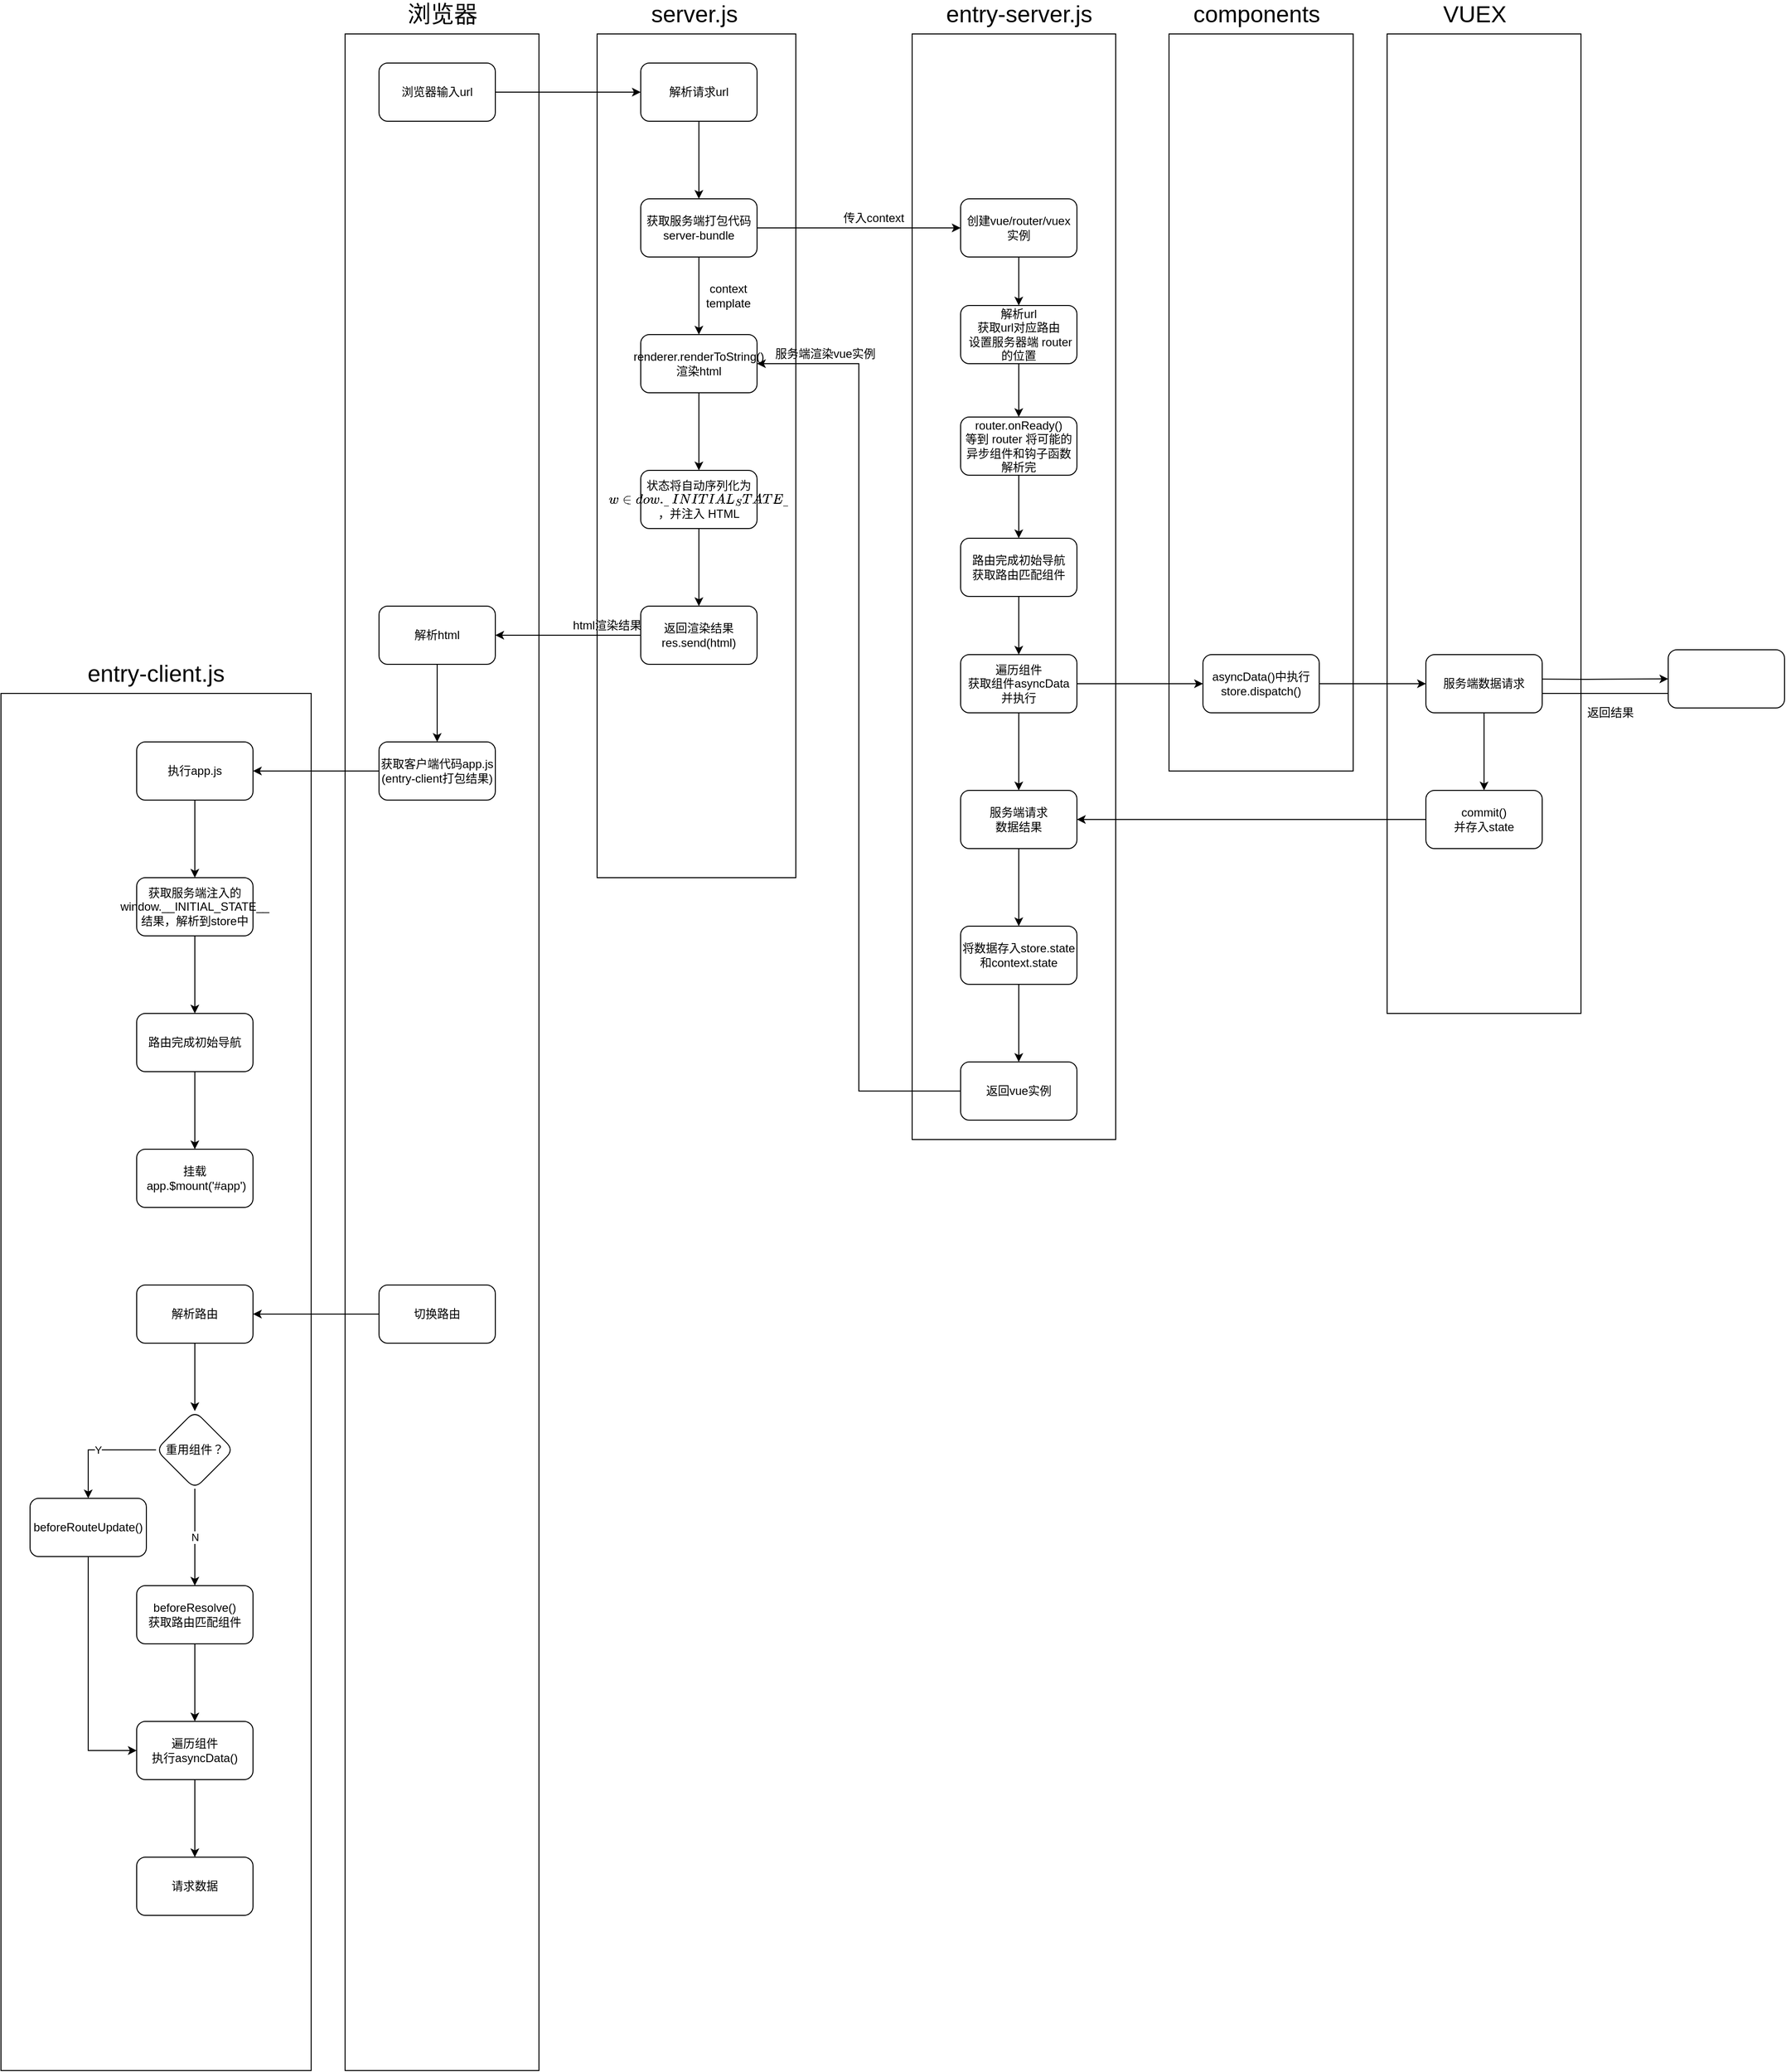 <mxfile version="13.6.2" type="device"><diagram id="dObbVEjf3rnSxcKxuv6A" name="第 1 页"><mxGraphModel dx="1769" dy="642" grid="1" gridSize="10" guides="1" tooltips="1" connect="1" arrows="1" fold="1" page="1" pageScale="1" pageWidth="827" pageHeight="1169" math="0" shadow="0"><root><mxCell id="0"/><mxCell id="1" parent="0"/><mxCell id="QKLitNku15EKo2jxiodu-17" value="" style="rounded=0;whiteSpace=wrap;html=1;" vertex="1" parent="1"><mxGeometry x="1280" y="100" width="200" height="1010" as="geometry"/></mxCell><mxCell id="QKLitNku15EKo2jxiodu-9" value="" style="rounded=0;whiteSpace=wrap;html=1;" vertex="1" parent="1"><mxGeometry x="1055" y="100" width="190" height="760" as="geometry"/></mxCell><mxCell id="uUIj-CcYteriPIbz5iNN-49" value="" style="rounded=0;whiteSpace=wrap;html=1;" parent="1" vertex="1"><mxGeometry x="-150" y="780" width="320" height="1420" as="geometry"/></mxCell><mxCell id="uUIj-CcYteriPIbz5iNN-41" value="" style="rounded=0;whiteSpace=wrap;html=1;" parent="1" vertex="1"><mxGeometry x="790" y="100" width="210" height="1140" as="geometry"/></mxCell><mxCell id="uUIj-CcYteriPIbz5iNN-39" value="" style="rounded=0;whiteSpace=wrap;html=1;" parent="1" vertex="1"><mxGeometry x="205" y="100" width="200" height="2100" as="geometry"/></mxCell><mxCell id="uUIj-CcYteriPIbz5iNN-11" value="" style="rounded=0;whiteSpace=wrap;html=1;" parent="1" vertex="1"><mxGeometry x="465" y="100" width="205" height="870" as="geometry"/></mxCell><mxCell id="uUIj-CcYteriPIbz5iNN-3" value="" style="edgeStyle=orthogonalEdgeStyle;rounded=0;orthogonalLoop=1;jettySize=auto;html=1;" parent="1" source="uUIj-CcYteriPIbz5iNN-1" target="uUIj-CcYteriPIbz5iNN-2" edge="1"><mxGeometry relative="1" as="geometry"/></mxCell><mxCell id="uUIj-CcYteriPIbz5iNN-1" value="浏览器输入url" style="rounded=1;whiteSpace=wrap;html=1;" parent="1" vertex="1"><mxGeometry x="240" y="130" width="120" height="60" as="geometry"/></mxCell><mxCell id="uUIj-CcYteriPIbz5iNN-5" value="" style="edgeStyle=orthogonalEdgeStyle;rounded=0;orthogonalLoop=1;jettySize=auto;html=1;" parent="1" source="uUIj-CcYteriPIbz5iNN-2" target="uUIj-CcYteriPIbz5iNN-4" edge="1"><mxGeometry relative="1" as="geometry"/></mxCell><mxCell id="uUIj-CcYteriPIbz5iNN-2" value="解析请求url" style="whiteSpace=wrap;html=1;rounded=1;" parent="1" vertex="1"><mxGeometry x="510" y="130" width="120" height="60" as="geometry"/></mxCell><mxCell id="uUIj-CcYteriPIbz5iNN-7" value="" style="edgeStyle=orthogonalEdgeStyle;rounded=0;orthogonalLoop=1;jettySize=auto;html=1;" parent="1" source="uUIj-CcYteriPIbz5iNN-4" target="QKLitNku15EKo2jxiodu-1" edge="1"><mxGeometry relative="1" as="geometry"/></mxCell><mxCell id="uUIj-CcYteriPIbz5iNN-26" style="edgeStyle=orthogonalEdgeStyle;rounded=0;orthogonalLoop=1;jettySize=auto;html=1;entryX=0.5;entryY=0;entryDx=0;entryDy=0;" parent="1" source="uUIj-CcYteriPIbz5iNN-4" target="uUIj-CcYteriPIbz5iNN-23" edge="1"><mxGeometry relative="1" as="geometry"/></mxCell><mxCell id="uUIj-CcYteriPIbz5iNN-4" value="获取服务端打包代码&lt;br&gt;server-bundle" style="whiteSpace=wrap;html=1;rounded=1;" parent="1" vertex="1"><mxGeometry x="510" y="270" width="120" height="60" as="geometry"/></mxCell><mxCell id="uUIj-CcYteriPIbz5iNN-10" value="" style="edgeStyle=orthogonalEdgeStyle;rounded=0;orthogonalLoop=1;jettySize=auto;html=1;" parent="1" source="uUIj-CcYteriPIbz5iNN-6" target="uUIj-CcYteriPIbz5iNN-9" edge="1"><mxGeometry relative="1" as="geometry"/></mxCell><mxCell id="uUIj-CcYteriPIbz5iNN-6" value="解析url&lt;br&gt;获取url对应路由&lt;br&gt;&amp;nbsp;设置服务器端 router 的位置" style="whiteSpace=wrap;html=1;rounded=1;" parent="1" vertex="1"><mxGeometry x="840" y="380" width="120" height="60" as="geometry"/></mxCell><mxCell id="uUIj-CcYteriPIbz5iNN-8" value="传入context" style="text;html=1;align=center;verticalAlign=middle;resizable=0;points=[];autosize=1;" parent="1" vertex="1"><mxGeometry x="710" y="280" width="80" height="20" as="geometry"/></mxCell><mxCell id="QKLitNku15EKo2jxiodu-4" value="" style="edgeStyle=orthogonalEdgeStyle;rounded=0;orthogonalLoop=1;jettySize=auto;html=1;" edge="1" parent="1" source="uUIj-CcYteriPIbz5iNN-9" target="QKLitNku15EKo2jxiodu-3"><mxGeometry relative="1" as="geometry"/></mxCell><mxCell id="uUIj-CcYteriPIbz5iNN-9" value="router.onReady()&lt;br&gt;等到 router 将可能的异步组件和钩子函数解析完" style="whiteSpace=wrap;html=1;rounded=1;" parent="1" vertex="1"><mxGeometry x="840" y="495" width="120" height="60" as="geometry"/></mxCell><mxCell id="uUIj-CcYteriPIbz5iNN-12" value="&lt;font style=&quot;font-size: 24px&quot;&gt;server.js&lt;/font&gt;" style="text;html=1;align=center;verticalAlign=middle;resizable=0;points=[];autosize=1;" parent="1" vertex="1"><mxGeometry x="510" y="70" width="110" height="20" as="geometry"/></mxCell><mxCell id="uUIj-CcYteriPIbz5iNN-16" value="" style="edgeStyle=orthogonalEdgeStyle;rounded=0;orthogonalLoop=1;jettySize=auto;html=1;" parent="1" source="uUIj-CcYteriPIbz5iNN-13" target="uUIj-CcYteriPIbz5iNN-15" edge="1"><mxGeometry relative="1" as="geometry"/></mxCell><mxCell id="QKLitNku15EKo2jxiodu-8" value="" style="edgeStyle=orthogonalEdgeStyle;rounded=0;orthogonalLoop=1;jettySize=auto;html=1;" edge="1" parent="1" source="uUIj-CcYteriPIbz5iNN-13" target="QKLitNku15EKo2jxiodu-7"><mxGeometry relative="1" as="geometry"/></mxCell><mxCell id="uUIj-CcYteriPIbz5iNN-13" value="遍历组件&lt;br&gt;获取组件asyncData&lt;br&gt;并执行" style="whiteSpace=wrap;html=1;rounded=1;" parent="1" vertex="1"><mxGeometry x="840" y="740" width="120" height="60" as="geometry"/></mxCell><mxCell id="uUIj-CcYteriPIbz5iNN-18" value="" style="edgeStyle=orthogonalEdgeStyle;rounded=0;orthogonalLoop=1;jettySize=auto;html=1;" parent="1" target="uUIj-CcYteriPIbz5iNN-17" edge="1"><mxGeometry relative="1" as="geometry"><mxPoint x="1400" y="765" as="sourcePoint"/></mxGeometry></mxCell><mxCell id="uUIj-CcYteriPIbz5iNN-22" value="" style="edgeStyle=orthogonalEdgeStyle;rounded=0;orthogonalLoop=1;jettySize=auto;html=1;" parent="1" source="uUIj-CcYteriPIbz5iNN-15" target="uUIj-CcYteriPIbz5iNN-21" edge="1"><mxGeometry relative="1" as="geometry"/></mxCell><mxCell id="uUIj-CcYteriPIbz5iNN-15" value="服务端请求&lt;br&gt;数据结果" style="whiteSpace=wrap;html=1;rounded=1;" parent="1" vertex="1"><mxGeometry x="840" y="880" width="120" height="60" as="geometry"/></mxCell><mxCell id="uUIj-CcYteriPIbz5iNN-19" style="edgeStyle=orthogonalEdgeStyle;rounded=0;orthogonalLoop=1;jettySize=auto;html=1;exitX=0;exitY=0.75;exitDx=0;exitDy=0;entryX=1;entryY=0.75;entryDx=0;entryDy=0;" parent="1" source="uUIj-CcYteriPIbz5iNN-17" edge="1"><mxGeometry relative="1" as="geometry"><mxPoint x="1400" y="780" as="targetPoint"/></mxGeometry></mxCell><mxCell id="uUIj-CcYteriPIbz5iNN-17" value="" style="whiteSpace=wrap;html=1;rounded=1;" parent="1" vertex="1"><mxGeometry x="1570" y="735" width="120" height="60" as="geometry"/></mxCell><mxCell id="uUIj-CcYteriPIbz5iNN-20" value="返回结果" style="text;html=1;align=center;verticalAlign=middle;resizable=0;points=[];autosize=1;" parent="1" vertex="1"><mxGeometry x="1480" y="790" width="60" height="20" as="geometry"/></mxCell><mxCell id="uUIj-CcYteriPIbz5iNN-25" style="edgeStyle=orthogonalEdgeStyle;rounded=0;orthogonalLoop=1;jettySize=auto;html=1;entryX=1;entryY=0.5;entryDx=0;entryDy=0;exitX=0;exitY=0.5;exitDx=0;exitDy=0;" parent="1" source="QKLitNku15EKo2jxiodu-20" target="uUIj-CcYteriPIbz5iNN-23" edge="1"><mxGeometry relative="1" as="geometry"/></mxCell><mxCell id="QKLitNku15EKo2jxiodu-21" value="" style="edgeStyle=orthogonalEdgeStyle;rounded=0;orthogonalLoop=1;jettySize=auto;html=1;" edge="1" parent="1" source="uUIj-CcYteriPIbz5iNN-21" target="QKLitNku15EKo2jxiodu-20"><mxGeometry relative="1" as="geometry"/></mxCell><mxCell id="uUIj-CcYteriPIbz5iNN-21" value="将数据存入store.state&lt;br&gt;和context.state" style="whiteSpace=wrap;html=1;rounded=1;" parent="1" vertex="1"><mxGeometry x="840" y="1020" width="120" height="60" as="geometry"/></mxCell><mxCell id="uUIj-CcYteriPIbz5iNN-28" value="" style="edgeStyle=orthogonalEdgeStyle;rounded=0;orthogonalLoop=1;jettySize=auto;html=1;" parent="1" source="uUIj-CcYteriPIbz5iNN-23" target="uUIj-CcYteriPIbz5iNN-27" edge="1"><mxGeometry relative="1" as="geometry"/></mxCell><mxCell id="uUIj-CcYteriPIbz5iNN-23" value="&lt;div&gt;renderer.renderToString()&lt;/div&gt;&lt;div&gt;渲染html&lt;/div&gt;" style="whiteSpace=wrap;html=1;rounded=1;" parent="1" vertex="1"><mxGeometry x="510" y="410" width="120" height="60" as="geometry"/></mxCell><mxCell id="uUIj-CcYteriPIbz5iNN-31" value="" style="edgeStyle=orthogonalEdgeStyle;rounded=0;orthogonalLoop=1;jettySize=auto;html=1;" parent="1" source="uUIj-CcYteriPIbz5iNN-27" target="uUIj-CcYteriPIbz5iNN-30" edge="1"><mxGeometry relative="1" as="geometry"/></mxCell><mxCell id="uUIj-CcYteriPIbz5iNN-27" value="状态将自动序列化为 `window.__INITIAL_STATE__`，并注入 HTML" style="whiteSpace=wrap;html=1;rounded=1;" parent="1" vertex="1"><mxGeometry x="510" y="550" width="120" height="60" as="geometry"/></mxCell><mxCell id="uUIj-CcYteriPIbz5iNN-29" value="&lt;span&gt;context&lt;/span&gt;&lt;br&gt;&lt;span&gt;template&lt;/span&gt;" style="text;html=1;align=center;verticalAlign=middle;resizable=0;points=[];autosize=1;" parent="1" vertex="1"><mxGeometry x="570" y="355" width="60" height="30" as="geometry"/></mxCell><mxCell id="uUIj-CcYteriPIbz5iNN-33" value="" style="edgeStyle=orthogonalEdgeStyle;rounded=0;orthogonalLoop=1;jettySize=auto;html=1;" parent="1" source="uUIj-CcYteriPIbz5iNN-30" target="uUIj-CcYteriPIbz5iNN-32" edge="1"><mxGeometry relative="1" as="geometry"/></mxCell><mxCell id="uUIj-CcYteriPIbz5iNN-30" value="返回渲染结果&lt;br&gt;&lt;div&gt;res.send(html)&lt;/div&gt;" style="whiteSpace=wrap;html=1;rounded=1;" parent="1" vertex="1"><mxGeometry x="510" y="690" width="120" height="60" as="geometry"/></mxCell><mxCell id="uUIj-CcYteriPIbz5iNN-36" value="" style="edgeStyle=orthogonalEdgeStyle;rounded=0;orthogonalLoop=1;jettySize=auto;html=1;" parent="1" source="uUIj-CcYteriPIbz5iNN-32" target="uUIj-CcYteriPIbz5iNN-35" edge="1"><mxGeometry relative="1" as="geometry"/></mxCell><mxCell id="uUIj-CcYteriPIbz5iNN-32" value="解析html" style="whiteSpace=wrap;html=1;rounded=1;" parent="1" vertex="1"><mxGeometry x="240" y="690" width="120" height="60" as="geometry"/></mxCell><mxCell id="uUIj-CcYteriPIbz5iNN-34" value="html渲染结果" style="text;html=1;align=center;verticalAlign=middle;resizable=0;points=[];autosize=1;" parent="1" vertex="1"><mxGeometry x="430" y="700" width="90" height="20" as="geometry"/></mxCell><mxCell id="uUIj-CcYteriPIbz5iNN-38" value="" style="edgeStyle=orthogonalEdgeStyle;rounded=0;orthogonalLoop=1;jettySize=auto;html=1;" parent="1" source="uUIj-CcYteriPIbz5iNN-35" target="uUIj-CcYteriPIbz5iNN-37" edge="1"><mxGeometry relative="1" as="geometry"/></mxCell><mxCell id="uUIj-CcYteriPIbz5iNN-35" value="获取客户端代码app.js&lt;br&gt;(entry-client打包结果)" style="whiteSpace=wrap;html=1;rounded=1;" parent="1" vertex="1"><mxGeometry x="240" y="830" width="120" height="60" as="geometry"/></mxCell><mxCell id="uUIj-CcYteriPIbz5iNN-44" value="" style="edgeStyle=orthogonalEdgeStyle;rounded=0;orthogonalLoop=1;jettySize=auto;html=1;" parent="1" source="uUIj-CcYteriPIbz5iNN-37" target="uUIj-CcYteriPIbz5iNN-43" edge="1"><mxGeometry relative="1" as="geometry"/></mxCell><mxCell id="uUIj-CcYteriPIbz5iNN-37" value="执行app.js" style="whiteSpace=wrap;html=1;rounded=1;" parent="1" vertex="1"><mxGeometry x="-10" y="830" width="120" height="60" as="geometry"/></mxCell><mxCell id="uUIj-CcYteriPIbz5iNN-40" value="&lt;font style=&quot;font-size: 24px&quot;&gt;浏览器&lt;/font&gt;" style="text;html=1;align=center;verticalAlign=middle;resizable=0;points=[];autosize=1;" parent="1" vertex="1"><mxGeometry x="260" y="70" width="90" height="20" as="geometry"/></mxCell><mxCell id="uUIj-CcYteriPIbz5iNN-42" value="&lt;font style=&quot;font-size: 24px&quot;&gt;entry-server.js&lt;/font&gt;" style="text;html=1;align=center;verticalAlign=middle;resizable=0;points=[];autosize=1;" parent="1" vertex="1"><mxGeometry x="815" y="70" width="170" height="20" as="geometry"/></mxCell><mxCell id="uUIj-CcYteriPIbz5iNN-46" value="" style="edgeStyle=orthogonalEdgeStyle;rounded=0;orthogonalLoop=1;jettySize=auto;html=1;" parent="1" source="uUIj-CcYteriPIbz5iNN-43" target="uUIj-CcYteriPIbz5iNN-45" edge="1"><mxGeometry relative="1" as="geometry"/></mxCell><mxCell id="uUIj-CcYteriPIbz5iNN-43" value="获取服务端注入的&lt;br&gt;&lt;div&gt;window.__INITIAL_STATE__&lt;/div&gt;&lt;div&gt;结果，解析到store中&lt;/div&gt;" style="whiteSpace=wrap;html=1;rounded=1;" parent="1" vertex="1"><mxGeometry x="-10" y="970" width="120" height="60" as="geometry"/></mxCell><mxCell id="uUIj-CcYteriPIbz5iNN-48" value="" style="edgeStyle=orthogonalEdgeStyle;rounded=0;orthogonalLoop=1;jettySize=auto;html=1;" parent="1" source="uUIj-CcYteriPIbz5iNN-45" target="uUIj-CcYteriPIbz5iNN-47" edge="1"><mxGeometry relative="1" as="geometry"/></mxCell><mxCell id="uUIj-CcYteriPIbz5iNN-45" value="路由完成初始导航" style="whiteSpace=wrap;html=1;rounded=1;" parent="1" vertex="1"><mxGeometry x="-10" y="1110" width="120" height="60" as="geometry"/></mxCell><mxCell id="uUIj-CcYteriPIbz5iNN-47" value="挂载&lt;br&gt;&amp;nbsp;app.$mount('#app')" style="whiteSpace=wrap;html=1;rounded=1;" parent="1" vertex="1"><mxGeometry x="-10" y="1250" width="120" height="60" as="geometry"/></mxCell><mxCell id="uUIj-CcYteriPIbz5iNN-50" value="&lt;font style=&quot;font-size: 24px&quot;&gt;entry-client.js&lt;/font&gt;" style="text;html=1;strokeColor=none;fillColor=none;align=center;verticalAlign=middle;whiteSpace=wrap;rounded=0;" parent="1" vertex="1"><mxGeometry x="-75" y="750" width="170" height="20" as="geometry"/></mxCell><mxCell id="QKLitNku15EKo2jxiodu-24" value="" style="edgeStyle=orthogonalEdgeStyle;rounded=0;orthogonalLoop=1;jettySize=auto;html=1;" edge="1" parent="1" source="uUIj-CcYteriPIbz5iNN-51" target="QKLitNku15EKo2jxiodu-23"><mxGeometry relative="1" as="geometry"/></mxCell><mxCell id="uUIj-CcYteriPIbz5iNN-51" value="解析路由" style="whiteSpace=wrap;html=1;rounded=1;" parent="1" vertex="1"><mxGeometry x="-10" y="1390" width="120" height="60" as="geometry"/></mxCell><mxCell id="uUIj-CcYteriPIbz5iNN-56" style="edgeStyle=orthogonalEdgeStyle;rounded=0;orthogonalLoop=1;jettySize=auto;html=1;entryX=1;entryY=0.5;entryDx=0;entryDy=0;" parent="1" source="uUIj-CcYteriPIbz5iNN-55" target="uUIj-CcYteriPIbz5iNN-51" edge="1"><mxGeometry relative="1" as="geometry"/></mxCell><mxCell id="uUIj-CcYteriPIbz5iNN-55" value="切换路由" style="whiteSpace=wrap;html=1;rounded=1;" parent="1" vertex="1"><mxGeometry x="240" y="1390" width="120" height="60" as="geometry"/></mxCell><mxCell id="uUIj-CcYteriPIbz5iNN-60" value="" style="edgeStyle=orthogonalEdgeStyle;rounded=0;orthogonalLoop=1;jettySize=auto;html=1;" parent="1" source="uUIj-CcYteriPIbz5iNN-57" target="uUIj-CcYteriPIbz5iNN-59" edge="1"><mxGeometry relative="1" as="geometry"/></mxCell><mxCell id="uUIj-CcYteriPIbz5iNN-57" value="beforeResolve()&lt;br&gt;获取路由匹配组件" style="whiteSpace=wrap;html=1;rounded=1;" parent="1" vertex="1"><mxGeometry x="-10" y="1700" width="120" height="60" as="geometry"/></mxCell><mxCell id="uUIj-CcYteriPIbz5iNN-62" value="" style="edgeStyle=orthogonalEdgeStyle;rounded=0;orthogonalLoop=1;jettySize=auto;html=1;" parent="1" source="uUIj-CcYteriPIbz5iNN-59" target="uUIj-CcYteriPIbz5iNN-61" edge="1"><mxGeometry relative="1" as="geometry"/></mxCell><mxCell id="uUIj-CcYteriPIbz5iNN-59" value="遍历组件&lt;br&gt;执行asyncData()" style="whiteSpace=wrap;html=1;rounded=1;" parent="1" vertex="1"><mxGeometry x="-10" y="1840" width="120" height="60" as="geometry"/></mxCell><mxCell id="uUIj-CcYteriPIbz5iNN-61" value="请求数据" style="whiteSpace=wrap;html=1;rounded=1;" parent="1" vertex="1"><mxGeometry x="-10" y="1980" width="120" height="60" as="geometry"/></mxCell><mxCell id="QKLitNku15EKo2jxiodu-2" style="edgeStyle=orthogonalEdgeStyle;rounded=0;orthogonalLoop=1;jettySize=auto;html=1;" edge="1" parent="1" source="QKLitNku15EKo2jxiodu-1" target="uUIj-CcYteriPIbz5iNN-6"><mxGeometry relative="1" as="geometry"/></mxCell><mxCell id="QKLitNku15EKo2jxiodu-1" value="创建vue/router/vuex实例" style="rounded=1;whiteSpace=wrap;html=1;" vertex="1" parent="1"><mxGeometry x="840" y="270" width="120" height="60" as="geometry"/></mxCell><mxCell id="QKLitNku15EKo2jxiodu-5" style="edgeStyle=orthogonalEdgeStyle;rounded=0;orthogonalLoop=1;jettySize=auto;html=1;" edge="1" parent="1" source="QKLitNku15EKo2jxiodu-3" target="uUIj-CcYteriPIbz5iNN-13"><mxGeometry relative="1" as="geometry"/></mxCell><mxCell id="QKLitNku15EKo2jxiodu-3" value="&lt;span&gt;路由完成初始导航&lt;/span&gt;&lt;br&gt;&lt;span&gt;获取路由匹配组件&lt;/span&gt;" style="whiteSpace=wrap;html=1;rounded=1;" vertex="1" parent="1"><mxGeometry x="840" y="620" width="120" height="60" as="geometry"/></mxCell><mxCell id="QKLitNku15EKo2jxiodu-12" value="" style="edgeStyle=orthogonalEdgeStyle;rounded=0;orthogonalLoop=1;jettySize=auto;html=1;" edge="1" parent="1" source="QKLitNku15EKo2jxiodu-7" target="QKLitNku15EKo2jxiodu-11"><mxGeometry relative="1" as="geometry"/></mxCell><mxCell id="QKLitNku15EKo2jxiodu-7" value="&lt;span&gt;asyncData()中执行store.dispatch()&lt;br&gt;&lt;/span&gt;" style="whiteSpace=wrap;html=1;rounded=1;" vertex="1" parent="1"><mxGeometry x="1090" y="740" width="120" height="60" as="geometry"/></mxCell><mxCell id="QKLitNku15EKo2jxiodu-10" value="&lt;font style=&quot;font-size: 24px&quot;&gt;components&lt;/font&gt;" style="text;html=1;align=center;verticalAlign=middle;resizable=0;points=[];autosize=1;" vertex="1" parent="1"><mxGeometry x="1070" y="70" width="150" height="20" as="geometry"/></mxCell><mxCell id="QKLitNku15EKo2jxiodu-16" value="" style="edgeStyle=orthogonalEdgeStyle;rounded=0;orthogonalLoop=1;jettySize=auto;html=1;" edge="1" parent="1" source="QKLitNku15EKo2jxiodu-11" target="QKLitNku15EKo2jxiodu-15"><mxGeometry relative="1" as="geometry"/></mxCell><mxCell id="QKLitNku15EKo2jxiodu-11" value="服务端数据请求" style="whiteSpace=wrap;html=1;rounded=1;" vertex="1" parent="1"><mxGeometry x="1320" y="740" width="120" height="60" as="geometry"/></mxCell><mxCell id="QKLitNku15EKo2jxiodu-19" style="edgeStyle=orthogonalEdgeStyle;rounded=0;orthogonalLoop=1;jettySize=auto;html=1;entryX=1;entryY=0.5;entryDx=0;entryDy=0;" edge="1" parent="1" source="QKLitNku15EKo2jxiodu-15" target="uUIj-CcYteriPIbz5iNN-15"><mxGeometry relative="1" as="geometry"/></mxCell><mxCell id="QKLitNku15EKo2jxiodu-15" value="commit()&lt;br&gt;并存入state" style="whiteSpace=wrap;html=1;rounded=1;" vertex="1" parent="1"><mxGeometry x="1320" y="880" width="120" height="60" as="geometry"/></mxCell><mxCell id="QKLitNku15EKo2jxiodu-18" value="&lt;font style=&quot;font-size: 24px&quot;&gt;VUEX&lt;/font&gt;" style="text;html=1;align=center;verticalAlign=middle;resizable=0;points=[];autosize=1;" vertex="1" parent="1"><mxGeometry x="1330" y="70" width="80" height="20" as="geometry"/></mxCell><mxCell id="QKLitNku15EKo2jxiodu-20" value="&lt;span&gt;返回vue实例&lt;/span&gt;" style="whiteSpace=wrap;html=1;rounded=1;" vertex="1" parent="1"><mxGeometry x="840" y="1160" width="120" height="60" as="geometry"/></mxCell><mxCell id="QKLitNku15EKo2jxiodu-22" value="服务端渲染vue实例" style="text;html=1;align=center;verticalAlign=middle;resizable=0;points=[];autosize=1;" vertex="1" parent="1"><mxGeometry x="640" y="420" width="120" height="20" as="geometry"/></mxCell><mxCell id="QKLitNku15EKo2jxiodu-25" value="N" style="edgeStyle=orthogonalEdgeStyle;rounded=0;orthogonalLoop=1;jettySize=auto;html=1;" edge="1" parent="1" source="QKLitNku15EKo2jxiodu-23" target="uUIj-CcYteriPIbz5iNN-57"><mxGeometry relative="1" as="geometry"/></mxCell><mxCell id="QKLitNku15EKo2jxiodu-27" value="Y" style="edgeStyle=orthogonalEdgeStyle;rounded=0;orthogonalLoop=1;jettySize=auto;html=1;" edge="1" parent="1" source="QKLitNku15EKo2jxiodu-23" target="QKLitNku15EKo2jxiodu-26"><mxGeometry relative="1" as="geometry"/></mxCell><mxCell id="QKLitNku15EKo2jxiodu-23" value="重用组件？" style="rhombus;whiteSpace=wrap;html=1;rounded=1;" vertex="1" parent="1"><mxGeometry x="10" y="1520" width="80" height="80" as="geometry"/></mxCell><mxCell id="QKLitNku15EKo2jxiodu-28" style="edgeStyle=orthogonalEdgeStyle;rounded=0;orthogonalLoop=1;jettySize=auto;html=1;entryX=0;entryY=0.5;entryDx=0;entryDy=0;" edge="1" parent="1" source="QKLitNku15EKo2jxiodu-26" target="uUIj-CcYteriPIbz5iNN-59"><mxGeometry relative="1" as="geometry"/></mxCell><mxCell id="QKLitNku15EKo2jxiodu-26" value="beforeRouteUpdate()" style="whiteSpace=wrap;html=1;rounded=1;" vertex="1" parent="1"><mxGeometry x="-120" y="1610" width="120" height="60" as="geometry"/></mxCell></root></mxGraphModel></diagram></mxfile>